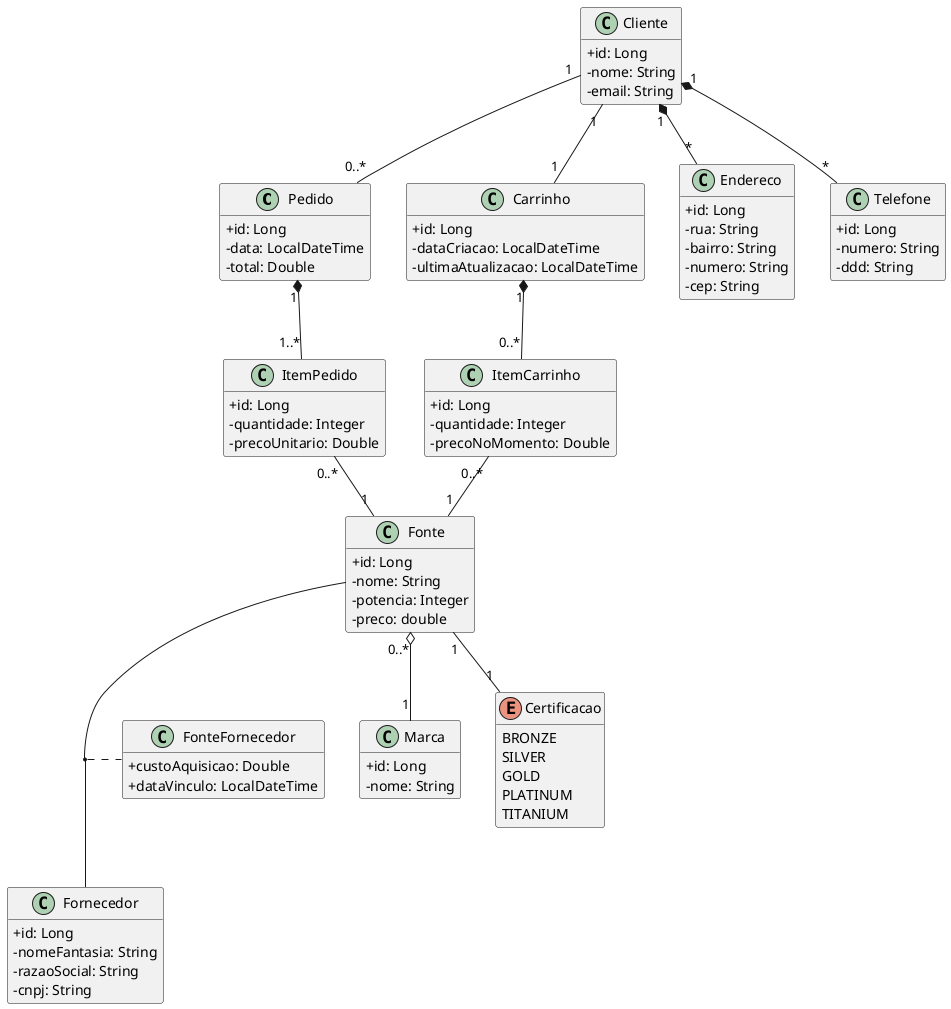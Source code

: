 @startuml

skinparam classAttributeIconSize 0
hide empty members

' --- Cluster Superior: Vendas e Pedidos ---
class Pedido {
  +id: Long
  -data: LocalDateTime
  -total: Double
}

class ItemPedido {
  +id: Long
 -quantidade: Integer
 -precoUnitario: Double
}

class Carrinho {
  +id: Long
  -dataCriacao: LocalDateTime
  -ultimaAtualizacao: LocalDateTime
}

class ItemCarrinho {
  +id: Long
 -quantidade: Integer
 -precoNoMomento: Double
}

' --- Cluster Central: Cliente e Dados Pessoais ---
class Cliente {
  +id: Long
  -nome: String
  -email: String
}

class Endereco {
  +id: Long
  -rua: String
  -bairro: String
  -numero: String
  -cep: String
}

class Telefone {
  +id: Long
  -numero: String
  -ddd: String
}

' --- Cluster Inferior: Produtos e Fornecedores ---
class Fonte {
  +id: Long
  -nome: String
  -potencia: Integer
  -preco: double
}

class Marca {
  +id: Long
  -nome: String
}

enum Certificacao {
  BRONZE
  SILVER
  GOLD
  PLATINUM
  TITANIUM
}

class Fornecedor {
  +id: Long
  -nomeFantasia: String
  -razaoSocial: String
  -cnpj: String
}

class FonteFornecedor {
  +custoAquisicao: Double
  +dataVinculo: LocalDateTime
}


' --- Relacionamentos (definidos para espelhar o layout da imagem) ---

' Conexões do Cliente (Central)
Cliente "1" *-- "*" Endereco
Cliente "1" *-- "*" Telefone
Cliente "1" -- "0..*" Pedido
Cliente "1" -- "1" Carrinho

' Conexões de Vendas (Superior)
Pedido "1" *-- "1..*" ItemPedido
Carrinho "1" *-- "0..*" ItemCarrinho

' Conexões de Produtos (Inferior)
ItemPedido "0..*" -- "1" Fonte
ItemCarrinho "0..*" -- "1" Fonte
Fonte "0..*" o-- "1" Marca
Fonte "1" -- "1" Certificacao
(Fonte, Fornecedor) .. FonteFornecedor

@enduml